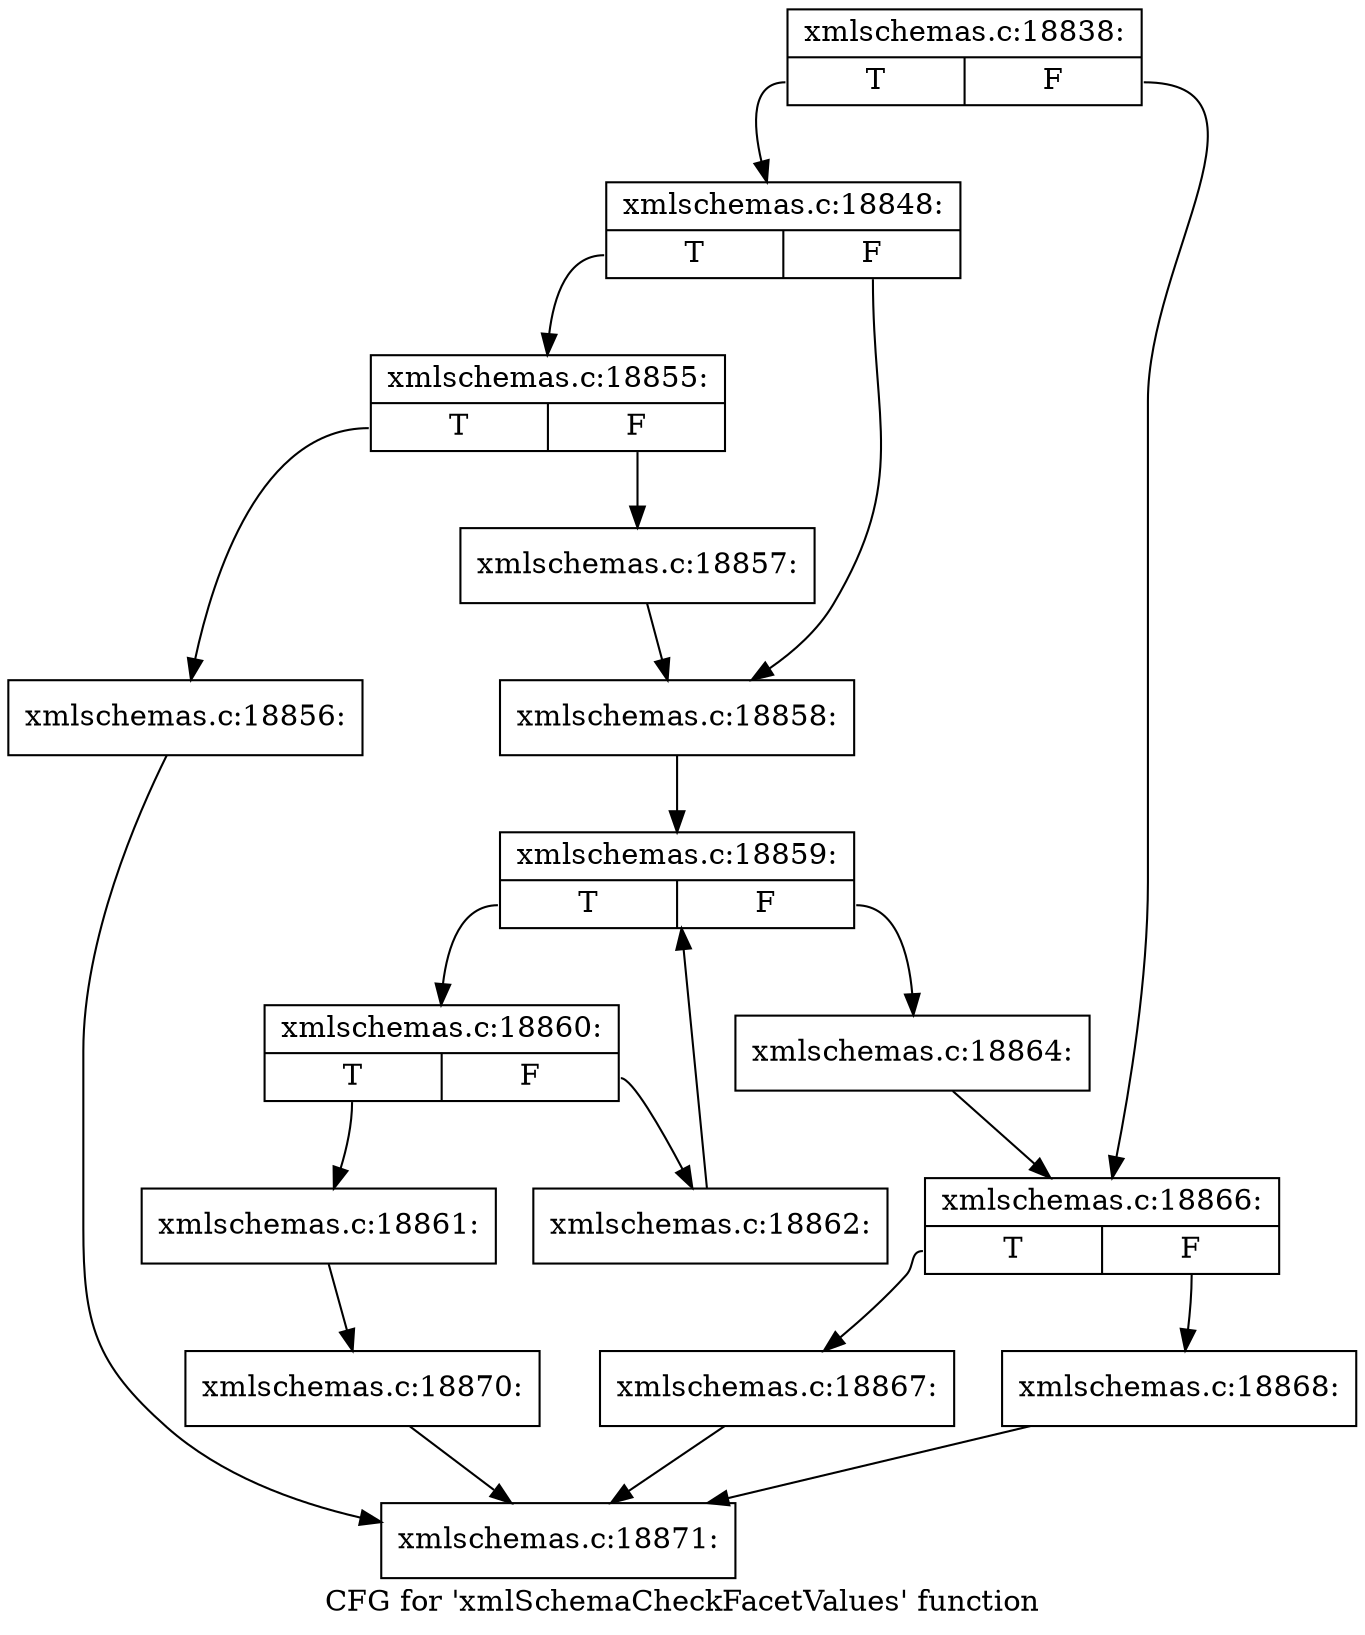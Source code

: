 digraph "CFG for 'xmlSchemaCheckFacetValues' function" {
	label="CFG for 'xmlSchemaCheckFacetValues' function";

	Node0x5191600 [shape=record,label="{xmlschemas.c:18838:|{<s0>T|<s1>F}}"];
	Node0x5191600:s0 -> Node0x519bbd0;
	Node0x5191600:s1 -> Node0x519bc20;
	Node0x519bbd0 [shape=record,label="{xmlschemas.c:18848:|{<s0>T|<s1>F}}"];
	Node0x519bbd0:s0 -> Node0x519c5c0;
	Node0x519bbd0:s1 -> Node0x519c610;
	Node0x519c5c0 [shape=record,label="{xmlschemas.c:18855:|{<s0>T|<s1>F}}"];
	Node0x519c5c0:s0 -> Node0x519cb00;
	Node0x519c5c0:s1 -> Node0x519cb50;
	Node0x519cb00 [shape=record,label="{xmlschemas.c:18856:}"];
	Node0x519cb00 -> Node0x516af90;
	Node0x519cb50 [shape=record,label="{xmlschemas.c:18857:}"];
	Node0x519cb50 -> Node0x519c610;
	Node0x519c610 [shape=record,label="{xmlschemas.c:18858:}"];
	Node0x519c610 -> Node0x519d420;
	Node0x519d420 [shape=record,label="{xmlschemas.c:18859:|{<s0>T|<s1>F}}"];
	Node0x519d420:s0 -> Node0x519e060;
	Node0x519d420:s1 -> Node0x519de90;
	Node0x519e060 [shape=record,label="{xmlschemas.c:18860:|{<s0>T|<s1>F}}"];
	Node0x519e060:s0 -> Node0x519e4b0;
	Node0x519e060:s1 -> Node0x519e500;
	Node0x519e4b0 [shape=record,label="{xmlschemas.c:18861:}"];
	Node0x519e4b0 -> Node0x519e660;
	Node0x519e500 [shape=record,label="{xmlschemas.c:18862:}"];
	Node0x519e500 -> Node0x519d420;
	Node0x519de90 [shape=record,label="{xmlschemas.c:18864:}"];
	Node0x519de90 -> Node0x519bc20;
	Node0x519bc20 [shape=record,label="{xmlschemas.c:18866:|{<s0>T|<s1>F}}"];
	Node0x519bc20:s0 -> Node0x519f3d0;
	Node0x519bc20:s1 -> Node0x519f420;
	Node0x519f3d0 [shape=record,label="{xmlschemas.c:18867:}"];
	Node0x519f3d0 -> Node0x516af90;
	Node0x519f420 [shape=record,label="{xmlschemas.c:18868:}"];
	Node0x519f420 -> Node0x516af90;
	Node0x519e660 [shape=record,label="{xmlschemas.c:18870:}"];
	Node0x519e660 -> Node0x516af90;
	Node0x516af90 [shape=record,label="{xmlschemas.c:18871:}"];
}

